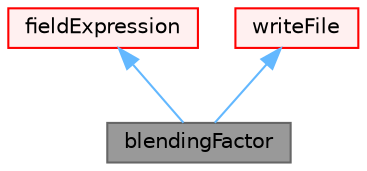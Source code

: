 digraph "blendingFactor"
{
 // LATEX_PDF_SIZE
  bgcolor="transparent";
  edge [fontname=Helvetica,fontsize=10,labelfontname=Helvetica,labelfontsize=10];
  node [fontname=Helvetica,fontsize=10,shape=box,height=0.2,width=0.4];
  Node1 [id="Node000001",label="blendingFactor",height=0.2,width=0.4,color="gray40", fillcolor="grey60", style="filled", fontcolor="black",tooltip="Computes blending factor as an indicator about which of the schemes is active across the domain."];
  Node2 -> Node1 [id="edge1_Node000001_Node000002",dir="back",color="steelblue1",style="solid",tooltip=" "];
  Node2 [id="Node000002",label="fieldExpression",height=0.2,width=0.4,color="red", fillcolor="#FFF0F0", style="filled",URL="$classFoam_1_1functionObjects_1_1fieldExpression.html",tooltip="Intermediate class for handling field expression function objects (e.g. blendingFactor etc...."];
  Node78 -> Node1 [id="edge2_Node000001_Node000078",dir="back",color="steelblue1",style="solid",tooltip=" "];
  Node78 [id="Node000078",label="writeFile",height=0.2,width=0.4,color="red", fillcolor="#FFF0F0", style="filled",URL="$classFoam_1_1functionObjects_1_1writeFile.html",tooltip="Base class for writing single files from the function objects."];
}
